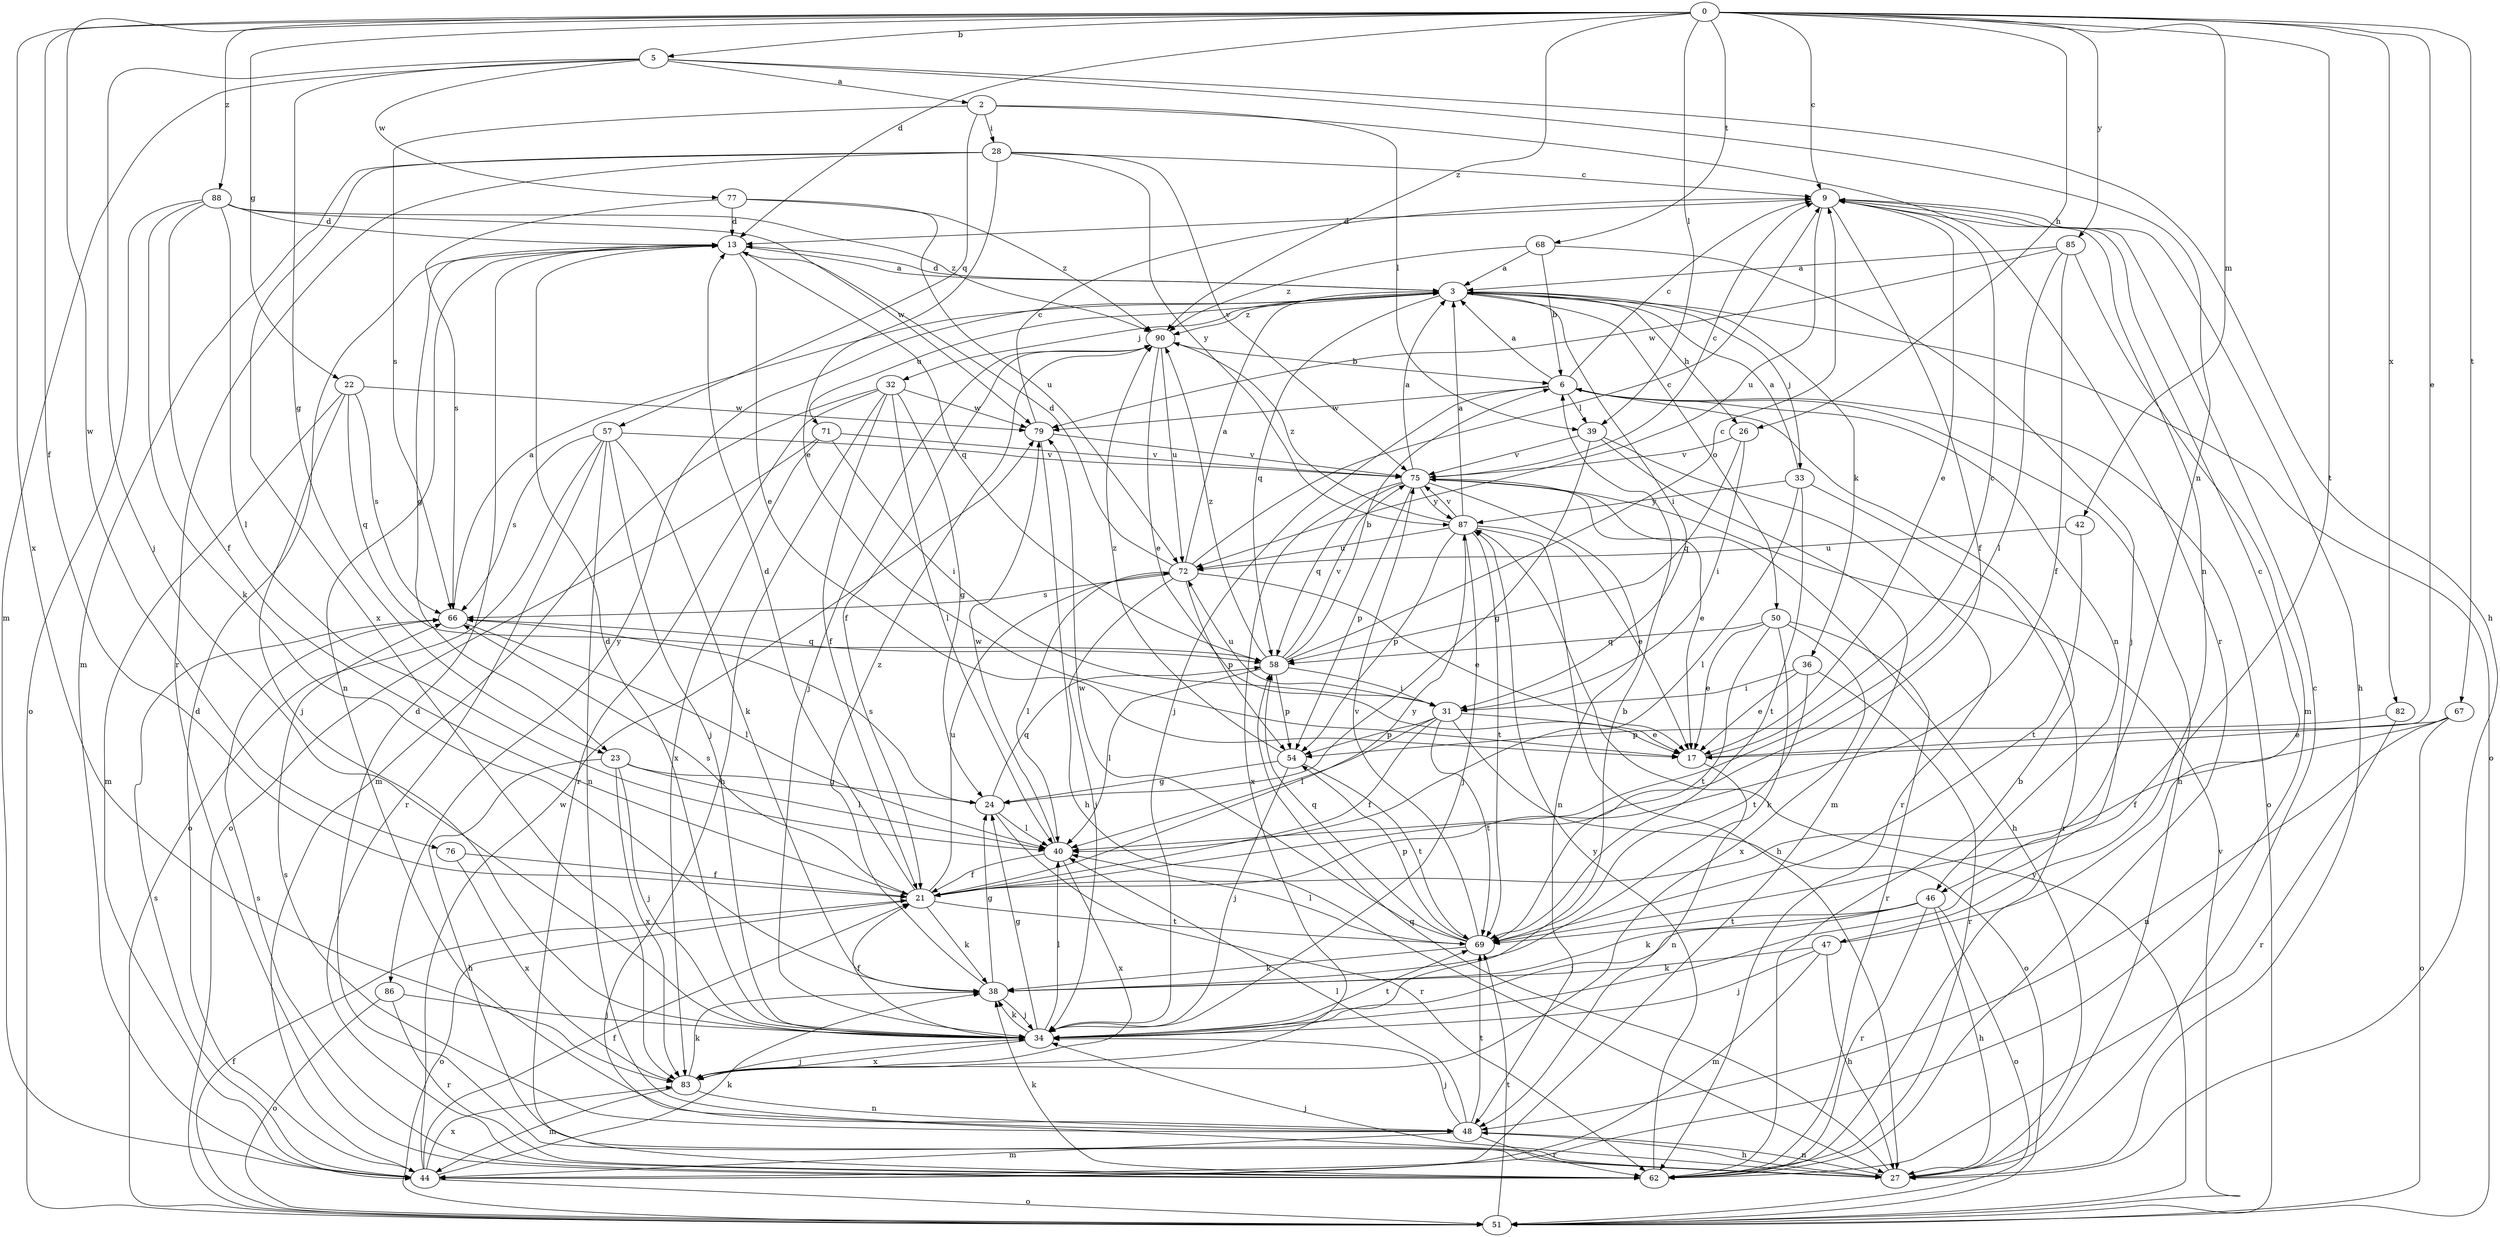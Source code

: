 strict digraph  {
0;
2;
3;
5;
6;
9;
13;
17;
21;
22;
23;
24;
26;
27;
28;
31;
32;
33;
34;
36;
38;
39;
40;
42;
44;
46;
47;
48;
50;
51;
54;
57;
58;
62;
66;
67;
68;
69;
71;
72;
75;
76;
77;
79;
82;
83;
85;
86;
87;
88;
90;
0 -> 5  [label=b];
0 -> 9  [label=c];
0 -> 13  [label=d];
0 -> 17  [label=e];
0 -> 21  [label=f];
0 -> 22  [label=g];
0 -> 26  [label=h];
0 -> 39  [label=l];
0 -> 42  [label=m];
0 -> 67  [label=t];
0 -> 68  [label=t];
0 -> 69  [label=t];
0 -> 76  [label=w];
0 -> 82  [label=x];
0 -> 83  [label=x];
0 -> 85  [label=y];
0 -> 88  [label=z];
0 -> 90  [label=z];
2 -> 28  [label=i];
2 -> 39  [label=l];
2 -> 57  [label=q];
2 -> 62  [label=r];
2 -> 66  [label=s];
3 -> 13  [label=d];
3 -> 26  [label=h];
3 -> 31  [label=i];
3 -> 32  [label=j];
3 -> 33  [label=j];
3 -> 36  [label=k];
3 -> 50  [label=o];
3 -> 51  [label=o];
3 -> 58  [label=q];
3 -> 71  [label=u];
3 -> 86  [label=y];
3 -> 90  [label=z];
5 -> 2  [label=a];
5 -> 23  [label=g];
5 -> 27  [label=h];
5 -> 34  [label=j];
5 -> 44  [label=m];
5 -> 46  [label=n];
5 -> 77  [label=w];
6 -> 3  [label=a];
6 -> 9  [label=c];
6 -> 27  [label=h];
6 -> 34  [label=j];
6 -> 39  [label=l];
6 -> 46  [label=n];
6 -> 51  [label=o];
6 -> 79  [label=w];
9 -> 13  [label=d];
9 -> 17  [label=e];
9 -> 21  [label=f];
9 -> 27  [label=h];
9 -> 47  [label=n];
9 -> 72  [label=u];
13 -> 3  [label=a];
13 -> 17  [label=e];
13 -> 23  [label=g];
13 -> 48  [label=n];
13 -> 58  [label=q];
17 -> 9  [label=c];
17 -> 48  [label=n];
21 -> 13  [label=d];
21 -> 38  [label=k];
21 -> 51  [label=o];
21 -> 66  [label=s];
21 -> 69  [label=t];
21 -> 72  [label=u];
21 -> 87  [label=y];
22 -> 34  [label=j];
22 -> 44  [label=m];
22 -> 58  [label=q];
22 -> 66  [label=s];
22 -> 79  [label=w];
23 -> 24  [label=g];
23 -> 27  [label=h];
23 -> 34  [label=j];
23 -> 40  [label=l];
23 -> 83  [label=x];
24 -> 40  [label=l];
24 -> 58  [label=q];
24 -> 62  [label=r];
24 -> 66  [label=s];
26 -> 31  [label=i];
26 -> 58  [label=q];
26 -> 75  [label=v];
27 -> 9  [label=c];
27 -> 13  [label=d];
27 -> 34  [label=j];
27 -> 48  [label=n];
27 -> 58  [label=q];
28 -> 9  [label=c];
28 -> 17  [label=e];
28 -> 44  [label=m];
28 -> 62  [label=r];
28 -> 75  [label=v];
28 -> 83  [label=x];
28 -> 87  [label=y];
31 -> 17  [label=e];
31 -> 21  [label=f];
31 -> 40  [label=l];
31 -> 51  [label=o];
31 -> 54  [label=p];
31 -> 69  [label=t];
31 -> 72  [label=u];
32 -> 21  [label=f];
32 -> 24  [label=g];
32 -> 27  [label=h];
32 -> 40  [label=l];
32 -> 44  [label=m];
32 -> 62  [label=r];
32 -> 79  [label=w];
33 -> 3  [label=a];
33 -> 40  [label=l];
33 -> 62  [label=r];
33 -> 69  [label=t];
33 -> 87  [label=y];
34 -> 6  [label=b];
34 -> 13  [label=d];
34 -> 21  [label=f];
34 -> 24  [label=g];
34 -> 38  [label=k];
34 -> 40  [label=l];
34 -> 69  [label=t];
34 -> 83  [label=x];
36 -> 17  [label=e];
36 -> 31  [label=i];
36 -> 62  [label=r];
36 -> 69  [label=t];
38 -> 24  [label=g];
38 -> 34  [label=j];
38 -> 90  [label=z];
39 -> 24  [label=g];
39 -> 44  [label=m];
39 -> 62  [label=r];
39 -> 75  [label=v];
40 -> 21  [label=f];
40 -> 79  [label=w];
40 -> 83  [label=x];
42 -> 69  [label=t];
42 -> 72  [label=u];
44 -> 13  [label=d];
44 -> 21  [label=f];
44 -> 38  [label=k];
44 -> 51  [label=o];
44 -> 66  [label=s];
44 -> 79  [label=w];
44 -> 83  [label=x];
46 -> 27  [label=h];
46 -> 34  [label=j];
46 -> 38  [label=k];
46 -> 51  [label=o];
46 -> 62  [label=r];
46 -> 69  [label=t];
47 -> 9  [label=c];
47 -> 27  [label=h];
47 -> 34  [label=j];
47 -> 38  [label=k];
47 -> 44  [label=m];
48 -> 27  [label=h];
48 -> 34  [label=j];
48 -> 40  [label=l];
48 -> 44  [label=m];
48 -> 62  [label=r];
48 -> 66  [label=s];
48 -> 69  [label=t];
50 -> 17  [label=e];
50 -> 38  [label=k];
50 -> 58  [label=q];
50 -> 62  [label=r];
50 -> 69  [label=t];
50 -> 83  [label=x];
51 -> 21  [label=f];
51 -> 69  [label=t];
51 -> 75  [label=v];
51 -> 87  [label=y];
54 -> 24  [label=g];
54 -> 34  [label=j];
54 -> 69  [label=t];
54 -> 90  [label=z];
57 -> 34  [label=j];
57 -> 38  [label=k];
57 -> 48  [label=n];
57 -> 51  [label=o];
57 -> 62  [label=r];
57 -> 66  [label=s];
57 -> 75  [label=v];
58 -> 6  [label=b];
58 -> 9  [label=c];
58 -> 31  [label=i];
58 -> 40  [label=l];
58 -> 54  [label=p];
58 -> 75  [label=v];
58 -> 90  [label=z];
62 -> 6  [label=b];
62 -> 38  [label=k];
62 -> 66  [label=s];
62 -> 87  [label=y];
66 -> 3  [label=a];
66 -> 40  [label=l];
66 -> 58  [label=q];
67 -> 17  [label=e];
67 -> 21  [label=f];
67 -> 48  [label=n];
67 -> 51  [label=o];
68 -> 3  [label=a];
68 -> 6  [label=b];
68 -> 34  [label=j];
68 -> 90  [label=z];
69 -> 38  [label=k];
69 -> 40  [label=l];
69 -> 54  [label=p];
69 -> 58  [label=q];
69 -> 75  [label=v];
69 -> 79  [label=w];
71 -> 31  [label=i];
71 -> 51  [label=o];
71 -> 75  [label=v];
71 -> 83  [label=x];
72 -> 3  [label=a];
72 -> 9  [label=c];
72 -> 13  [label=d];
72 -> 17  [label=e];
72 -> 34  [label=j];
72 -> 40  [label=l];
72 -> 54  [label=p];
72 -> 66  [label=s];
75 -> 3  [label=a];
75 -> 9  [label=c];
75 -> 17  [label=e];
75 -> 27  [label=h];
75 -> 48  [label=n];
75 -> 54  [label=p];
75 -> 58  [label=q];
75 -> 83  [label=x];
75 -> 87  [label=y];
76 -> 21  [label=f];
76 -> 83  [label=x];
77 -> 13  [label=d];
77 -> 66  [label=s];
77 -> 72  [label=u];
77 -> 90  [label=z];
79 -> 9  [label=c];
79 -> 27  [label=h];
79 -> 75  [label=v];
82 -> 54  [label=p];
82 -> 62  [label=r];
83 -> 34  [label=j];
83 -> 38  [label=k];
83 -> 44  [label=m];
83 -> 48  [label=n];
85 -> 3  [label=a];
85 -> 21  [label=f];
85 -> 40  [label=l];
85 -> 44  [label=m];
85 -> 79  [label=w];
86 -> 34  [label=j];
86 -> 51  [label=o];
86 -> 62  [label=r];
87 -> 3  [label=a];
87 -> 17  [label=e];
87 -> 27  [label=h];
87 -> 34  [label=j];
87 -> 54  [label=p];
87 -> 69  [label=t];
87 -> 72  [label=u];
87 -> 75  [label=v];
87 -> 90  [label=z];
88 -> 13  [label=d];
88 -> 21  [label=f];
88 -> 38  [label=k];
88 -> 40  [label=l];
88 -> 51  [label=o];
88 -> 79  [label=w];
88 -> 90  [label=z];
90 -> 6  [label=b];
90 -> 17  [label=e];
90 -> 21  [label=f];
90 -> 34  [label=j];
90 -> 72  [label=u];
}
